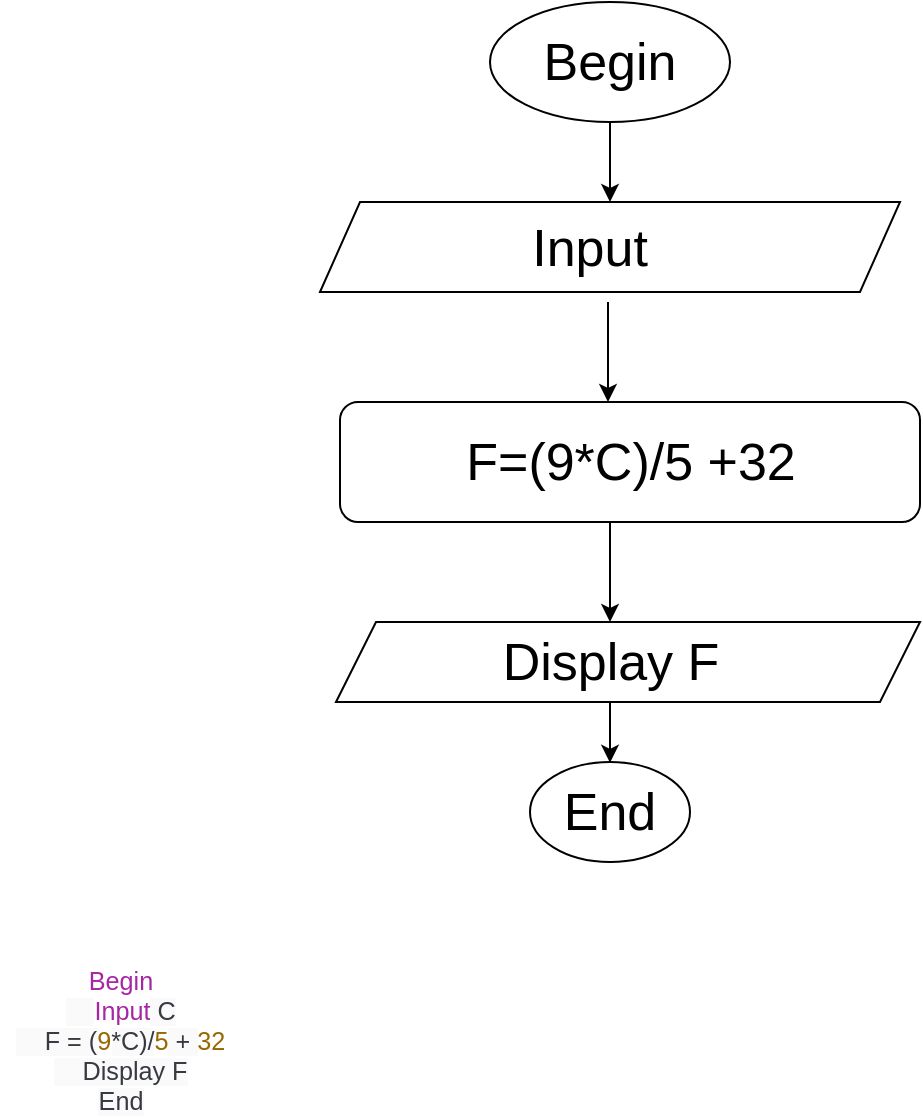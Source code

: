 <mxfile version="13.9.9" type="device"><diagram id="qpXymm9XtNKB5IX9LcAB" name="Page-1"><mxGraphModel dx="1024" dy="592" grid="1" gridSize="10" guides="1" tooltips="1" connect="1" arrows="1" fold="1" page="1" pageScale="1" pageWidth="850" pageHeight="1100" math="0" shadow="0"><root><mxCell id="0"/><mxCell id="1" parent="0"/><mxCell id="EnTPgVQbumZisQF5mABT-12" value="" style="ellipse;whiteSpace=wrap;html=1;fontSize=26;" parent="1" vertex="1"><mxGeometry x="365" y="50" width="120" height="60" as="geometry"/></mxCell><mxCell id="EnTPgVQbumZisQF5mABT-13" value="Begin" style="text;html=1;strokeColor=none;fillColor=none;align=center;verticalAlign=middle;whiteSpace=wrap;rounded=0;fontSize=26;" parent="1" vertex="1"><mxGeometry x="370" y="70" width="110" height="20" as="geometry"/></mxCell><mxCell id="EnTPgVQbumZisQF5mABT-16" value="" style="shape=parallelogram;perimeter=parallelogramPerimeter;whiteSpace=wrap;html=1;fixedSize=1;fontSize=26;" parent="1" vertex="1"><mxGeometry x="280" y="150" width="290" height="45" as="geometry"/></mxCell><mxCell id="EnTPgVQbumZisQF5mABT-17" value="" style="endArrow=classic;html=1;fontSize=26;" parent="1" edge="1"><mxGeometry width="50" height="50" relative="1" as="geometry"><mxPoint x="425" y="110" as="sourcePoint"/><mxPoint x="425" y="150" as="targetPoint"/></mxGeometry></mxCell><mxCell id="EnTPgVQbumZisQF5mABT-18" value="Input" style="text;html=1;strokeColor=none;fillColor=none;align=center;verticalAlign=middle;whiteSpace=wrap;rounded=0;fontSize=26;" parent="1" vertex="1"><mxGeometry x="395" y="162.5" width="40" height="20" as="geometry"/></mxCell><mxCell id="EnTPgVQbumZisQF5mABT-20" value="" style="endArrow=classic;html=1;fontSize=26;" parent="1" edge="1"><mxGeometry width="50" height="50" relative="1" as="geometry"><mxPoint x="424" y="200" as="sourcePoint"/><mxPoint x="424" y="250" as="targetPoint"/></mxGeometry></mxCell><mxCell id="EnTPgVQbumZisQF5mABT-21" value="" style="rounded=1;whiteSpace=wrap;html=1;fontSize=26;" parent="1" vertex="1"><mxGeometry x="290" y="250" width="290" height="60" as="geometry"/></mxCell><mxCell id="EnTPgVQbumZisQF5mABT-22" value="F=(9*C)/5 +32" style="text;html=1;strokeColor=none;fillColor=none;align=center;verticalAlign=middle;whiteSpace=wrap;rounded=0;fontSize=26;" parent="1" vertex="1"><mxGeometry x="342.5" y="270" width="185" height="20" as="geometry"/></mxCell><mxCell id="EnTPgVQbumZisQF5mABT-23" value="" style="endArrow=classic;html=1;fontSize=26;" parent="1" edge="1"><mxGeometry width="50" height="50" relative="1" as="geometry"><mxPoint x="425" y="310" as="sourcePoint"/><mxPoint x="425" y="360" as="targetPoint"/></mxGeometry></mxCell><mxCell id="EnTPgVQbumZisQF5mABT-24" value="" style="shape=parallelogram;perimeter=parallelogramPerimeter;whiteSpace=wrap;html=1;fixedSize=1;fontSize=26;" parent="1" vertex="1"><mxGeometry x="288" y="360" width="292" height="40" as="geometry"/></mxCell><mxCell id="EnTPgVQbumZisQF5mABT-25" value="Display F" style="text;html=1;strokeColor=none;fillColor=none;align=center;verticalAlign=middle;whiteSpace=wrap;rounded=0;fontSize=26;" parent="1" vertex="1"><mxGeometry x="358" y="370" width="135" height="20" as="geometry"/></mxCell><mxCell id="EnTPgVQbumZisQF5mABT-26" value="" style="endArrow=classic;html=1;fontSize=26;" parent="1" edge="1"><mxGeometry width="50" height="50" relative="1" as="geometry"><mxPoint x="425" y="400" as="sourcePoint"/><mxPoint x="425" y="430.381" as="targetPoint"/></mxGeometry></mxCell><mxCell id="EnTPgVQbumZisQF5mABT-27" value="" style="ellipse;whiteSpace=wrap;html=1;fontSize=26;" parent="1" vertex="1"><mxGeometry x="385" y="430" width="80" height="50" as="geometry"/></mxCell><mxCell id="EnTPgVQbumZisQF5mABT-28" value="End" style="text;html=1;strokeColor=none;fillColor=none;align=center;verticalAlign=middle;whiteSpace=wrap;rounded=0;fontSize=26;" parent="1" vertex="1"><mxGeometry x="405" y="445" width="40" height="20" as="geometry"/></mxCell><mxCell id="xlHheAxyjf3FKqcCy9Pm-1" value="&lt;span class=&quot;hljs-keyword&quot; style=&quot;box-sizing: border-box ; color: rgb(166 , 38 , 164) ; font-family: , &amp;#34;menlo&amp;#34; , &amp;#34;monaco&amp;#34; , &amp;#34;consolas&amp;#34; , &amp;#34;liberation mono&amp;#34; , &amp;#34;courier new&amp;#34; , monospace ; font-size: 12.6px ; text-align: left&quot;&gt;&lt;span class=&quot;hljs-keyword&quot; style=&quot;box-sizing: border-box&quot;&gt;Begin&lt;/span&gt;&lt;/span&gt;&lt;br style=&quot;box-sizing: border-box ; color: rgb(56 , 58 , 66) ; font-family: , &amp;#34;menlo&amp;#34; , &amp;#34;monaco&amp;#34; , &amp;#34;consolas&amp;#34; , &amp;#34;liberation mono&amp;#34; , &amp;#34;courier new&amp;#34; , monospace ; font-size: 12.6px ; text-align: left&quot;&gt;&lt;span style=&quot;color: rgb(56 , 58 , 66) ; font-family: , &amp;#34;menlo&amp;#34; , &amp;#34;monaco&amp;#34; , &amp;#34;consolas&amp;#34; , &amp;#34;liberation mono&amp;#34; , &amp;#34;courier new&amp;#34; , monospace ; font-size: 12.6px ; text-align: left ; background-color: rgb(250 , 250 , 250)&quot;&gt;&amp;nbsp;&amp;nbsp;&amp;nbsp; &lt;/span&gt;&lt;span class=&quot;hljs-keyword&quot; style=&quot;box-sizing: border-box ; color: rgb(166 , 38 , 164) ; font-family: , &amp;#34;menlo&amp;#34; , &amp;#34;monaco&amp;#34; , &amp;#34;consolas&amp;#34; , &amp;#34;liberation mono&amp;#34; , &amp;#34;courier new&amp;#34; , monospace ; font-size: 12.6px ; text-align: left&quot;&gt;&lt;span class=&quot;hljs-keyword&quot; style=&quot;box-sizing: border-box&quot;&gt;Input&lt;/span&gt;&lt;/span&gt;&lt;span style=&quot;color: rgb(56 , 58 , 66) ; font-family: , &amp;#34;menlo&amp;#34; , &amp;#34;monaco&amp;#34; , &amp;#34;consolas&amp;#34; , &amp;#34;liberation mono&amp;#34; , &amp;#34;courier new&amp;#34; , monospace ; font-size: 12.6px ; text-align: left ; background-color: rgb(250 , 250 , 250)&quot;&gt; C&lt;/span&gt;&lt;br style=&quot;box-sizing: border-box ; color: rgb(56 , 58 , 66) ; font-family: , &amp;#34;menlo&amp;#34; , &amp;#34;monaco&amp;#34; , &amp;#34;consolas&amp;#34; , &amp;#34;liberation mono&amp;#34; , &amp;#34;courier new&amp;#34; , monospace ; font-size: 12.6px ; text-align: left&quot;&gt;&lt;span style=&quot;color: rgb(56 , 58 , 66) ; font-family: , &amp;#34;menlo&amp;#34; , &amp;#34;monaco&amp;#34; , &amp;#34;consolas&amp;#34; , &amp;#34;liberation mono&amp;#34; , &amp;#34;courier new&amp;#34; , monospace ; font-size: 12.6px ; text-align: left ; background-color: rgb(250 , 250 , 250)&quot;&gt;&amp;nbsp;&amp;nbsp;&amp;nbsp; F = (&lt;/span&gt;&lt;span class=&quot;hljs-number&quot; style=&quot;box-sizing: border-box ; color: rgb(152 , 104 , 1) ; font-family: , &amp;#34;menlo&amp;#34; , &amp;#34;monaco&amp;#34; , &amp;#34;consolas&amp;#34; , &amp;#34;liberation mono&amp;#34; , &amp;#34;courier new&amp;#34; , monospace ; font-size: 12.6px ; text-align: left&quot;&gt;&lt;span class=&quot;hljs-number&quot; style=&quot;box-sizing: border-box&quot;&gt;9&lt;/span&gt;&lt;/span&gt;&lt;span style=&quot;color: rgb(56 , 58 , 66) ; font-family: , &amp;#34;menlo&amp;#34; , &amp;#34;monaco&amp;#34; , &amp;#34;consolas&amp;#34; , &amp;#34;liberation mono&amp;#34; , &amp;#34;courier new&amp;#34; , monospace ; font-size: 12.6px ; text-align: left ; background-color: rgb(250 , 250 , 250)&quot;&gt;*C)/&lt;/span&gt;&lt;span class=&quot;hljs-number&quot; style=&quot;box-sizing: border-box ; color: rgb(152 , 104 , 1) ; font-family: , &amp;#34;menlo&amp;#34; , &amp;#34;monaco&amp;#34; , &amp;#34;consolas&amp;#34; , &amp;#34;liberation mono&amp;#34; , &amp;#34;courier new&amp;#34; , monospace ; font-size: 12.6px ; text-align: left&quot;&gt;&lt;span class=&quot;hljs-number&quot; style=&quot;box-sizing: border-box&quot;&gt;5&lt;/span&gt;&lt;/span&gt;&lt;span style=&quot;color: rgb(56 , 58 , 66) ; font-family: , &amp;#34;menlo&amp;#34; , &amp;#34;monaco&amp;#34; , &amp;#34;consolas&amp;#34; , &amp;#34;liberation mono&amp;#34; , &amp;#34;courier new&amp;#34; , monospace ; font-size: 12.6px ; text-align: left ; background-color: rgb(250 , 250 , 250)&quot;&gt; + &lt;/span&gt;&lt;span class=&quot;hljs-number&quot; style=&quot;box-sizing: border-box ; color: rgb(152 , 104 , 1) ; font-family: , &amp;#34;menlo&amp;#34; , &amp;#34;monaco&amp;#34; , &amp;#34;consolas&amp;#34; , &amp;#34;liberation mono&amp;#34; , &amp;#34;courier new&amp;#34; , monospace ; font-size: 12.6px ; text-align: left&quot;&gt;&lt;span class=&quot;hljs-number&quot; style=&quot;box-sizing: border-box&quot;&gt;32&lt;/span&gt;&lt;/span&gt;&lt;br style=&quot;box-sizing: border-box ; color: rgb(56 , 58 , 66) ; font-family: , &amp;#34;menlo&amp;#34; , &amp;#34;monaco&amp;#34; , &amp;#34;consolas&amp;#34; , &amp;#34;liberation mono&amp;#34; , &amp;#34;courier new&amp;#34; , monospace ; font-size: 12.6px ; text-align: left&quot;&gt;&lt;span style=&quot;color: rgb(56 , 58 , 66) ; font-family: , &amp;#34;menlo&amp;#34; , &amp;#34;monaco&amp;#34; , &amp;#34;consolas&amp;#34; , &amp;#34;liberation mono&amp;#34; , &amp;#34;courier new&amp;#34; , monospace ; font-size: 12.6px ; text-align: left ; background-color: rgb(250 , 250 , 250)&quot;&gt;&amp;nbsp;&amp;nbsp;&amp;nbsp; Display F&lt;/span&gt;&lt;br style=&quot;box-sizing: border-box ; color: rgb(56 , 58 , 66) ; font-family: , &amp;#34;menlo&amp;#34; , &amp;#34;monaco&amp;#34; , &amp;#34;consolas&amp;#34; , &amp;#34;liberation mono&amp;#34; , &amp;#34;courier new&amp;#34; , monospace ; font-size: 12.6px ; text-align: left&quot;&gt;&lt;span style=&quot;color: rgb(56 , 58 , 66) ; font-family: , &amp;#34;menlo&amp;#34; , &amp;#34;monaco&amp;#34; , &amp;#34;consolas&amp;#34; , &amp;#34;liberation mono&amp;#34; , &amp;#34;courier new&amp;#34; , monospace ; font-size: 12.6px ; text-align: left ; background-color: rgb(250 , 250 , 250)&quot;&gt;End&lt;/span&gt;" style="text;html=1;align=center;verticalAlign=middle;resizable=0;points=[];autosize=1;" vertex="1" parent="1"><mxGeometry x="120" y="535" width="120" height="70" as="geometry"/></mxCell></root></mxGraphModel></diagram></mxfile>